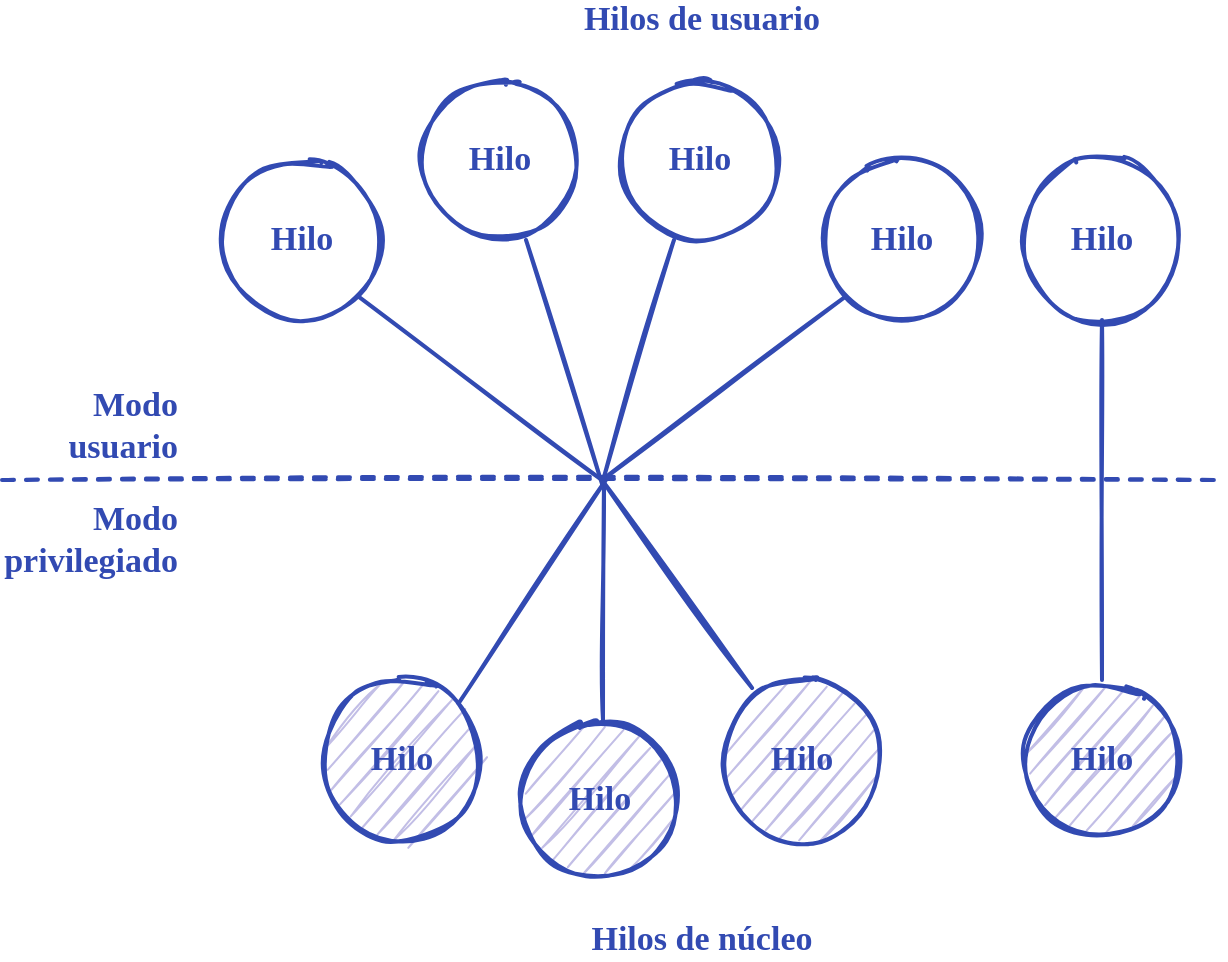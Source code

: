 <mxfile version="13.8.5" type="google"><diagram id="akEowiJKr_ScigKzrRVM" name="Page-1"><mxGraphModel dx="-645" dy="245" grid="1" gridSize="10" guides="1" tooltips="1" connect="1" arrows="1" fold="1" page="1" pageScale="1" pageWidth="689" pageHeight="517" math="0" shadow="0"><root><mxCell id="0"/><mxCell id="1" parent="0"/><mxCell id="lgN72yZ7XG6kfilp9ZLk-41" value="Modo privilegiado" style="text;html=1;strokeColor=none;fillColor=none;align=right;verticalAlign=middle;whiteSpace=wrap;rounded=0;shadow=0;sketch=1;fontFamily=Ink Free;fontSize=17;fontStyle=1;fontColor=#324ab2;" parent="1" vertex="1"><mxGeometry x="2108" y="786" width="89" height="40" as="geometry"/></mxCell><mxCell id="lgN72yZ7XG6kfilp9ZLk-42" value="&lt;b&gt;Hilo&lt;br&gt;&lt;/b&gt;" style="ellipse;whiteSpace=wrap;html=1;aspect=fixed;rounded=0;shadow=0;fontFamily=Ink Free;fontSize=17;strokeWidth=2;spacing=20;sketch=1;align=center;strokeColor=#324ab2;fontColor=#324ab2;fillColor=#c2bee6;" parent="1" vertex="1"><mxGeometry x="2365.5" y="896" width="80" height="80" as="geometry"/></mxCell><mxCell id="lgN72yZ7XG6kfilp9ZLk-45" value="&lt;b&gt;Hilo&lt;br&gt;&lt;/b&gt;" style="ellipse;whiteSpace=wrap;html=1;aspect=fixed;rounded=0;shadow=0;fontFamily=Ink Free;fontSize=17;strokeWidth=2;fillColor=none;spacing=20;sketch=1;align=center;strokeColor=#324ab2;fontColor=#324ab2;" parent="1" vertex="1"><mxGeometry x="2217" y="616" width="80" height="80" as="geometry"/></mxCell><mxCell id="lgN72yZ7XG6kfilp9ZLk-46" value="&lt;b&gt;Hilo&lt;br&gt;&lt;/b&gt;" style="ellipse;whiteSpace=wrap;html=1;aspect=fixed;rounded=0;shadow=0;fontFamily=Ink Free;fontSize=17;strokeWidth=2;fillColor=none;spacing=20;sketch=1;align=center;strokeColor=#324ab2;fontColor=#324ab2;" parent="1" vertex="1"><mxGeometry x="2517" y="616" width="80" height="80" as="geometry"/></mxCell><mxCell id="lgN72yZ7XG6kfilp9ZLk-47" value="" style="endArrow=none;html=1;strokeWidth=2;rounded=0;shadow=0;fontFamily=Ink Free;fontSize=17;spacing=20;sketch=1;dashed=1;strokeColor=#324ab2;fontColor=#324ab2;" parent="1" edge="1"><mxGeometry width="50" height="50" relative="1" as="geometry"><mxPoint x="2107" y="776" as="sourcePoint"/><mxPoint x="2717" y="776" as="targetPoint"/></mxGeometry></mxCell><mxCell id="lgN72yZ7XG6kfilp9ZLk-48" value="&lt;b&gt;Hilo&lt;br&gt;&lt;/b&gt;" style="ellipse;whiteSpace=wrap;html=1;aspect=fixed;rounded=0;shadow=0;fontFamily=Ink Free;fontSize=17;strokeWidth=2;spacing=20;sketch=1;align=center;strokeColor=#324ab2;fontColor=#324ab2;fillColor=#c2bee6;" parent="1" vertex="1"><mxGeometry x="2267" y="876" width="80" height="80" as="geometry"/></mxCell><mxCell id="lgN72yZ7XG6kfilp9ZLk-49" value="&lt;b&gt;Hilo&lt;br&gt;&lt;/b&gt;" style="ellipse;whiteSpace=wrap;html=1;aspect=fixed;rounded=0;shadow=0;fontFamily=Ink Free;fontSize=17;strokeWidth=2;spacing=20;sketch=1;align=center;strokeColor=#324ab2;fontColor=#324ab2;fillColor=#c2bee6;" parent="1" vertex="1"><mxGeometry x="2467" y="876" width="80" height="80" as="geometry"/></mxCell><mxCell id="lgN72yZ7XG6kfilp9ZLk-50" value="Hilos de usuario" style="text;html=1;fillColor=none;align=center;verticalAlign=middle;whiteSpace=wrap;rounded=0;shadow=0;fontFamily=Ink Free;fontSize=17;strokeWidth=2;spacing=20;sketch=1;fontStyle=1;fontColor=#324ab2;" parent="1" vertex="1"><mxGeometry x="2377" y="536" width="160" height="20" as="geometry"/></mxCell><mxCell id="lgN72yZ7XG6kfilp9ZLk-51" value="Hilos de núcleo" style="text;html=1;fillColor=none;align=center;verticalAlign=middle;whiteSpace=wrap;rounded=0;shadow=0;fontFamily=Ink Free;fontSize=17;strokeWidth=2;spacing=20;sketch=1;fontStyle=1;fontColor=#324ab2;" parent="1" vertex="1"><mxGeometry x="2377" y="996" width="160" height="20" as="geometry"/></mxCell><mxCell id="lgN72yZ7XG6kfilp9ZLk-52" value="Modo usuario" style="text;html=1;strokeColor=none;fillColor=none;align=right;verticalAlign=middle;whiteSpace=wrap;rounded=0;shadow=0;sketch=1;fontFamily=Ink Free;fontSize=17;fontStyle=1;fontColor=#324ab2;" parent="1" vertex="1"><mxGeometry x="2127" y="731" width="70" height="35" as="geometry"/></mxCell><mxCell id="lgN72yZ7XG6kfilp9ZLk-53" value="&lt;b&gt;Hilo&lt;br&gt;&lt;/b&gt;" style="ellipse;whiteSpace=wrap;html=1;aspect=fixed;rounded=0;shadow=0;fontFamily=Ink Free;fontSize=17;strokeWidth=2;fillColor=none;spacing=20;sketch=1;align=center;strokeColor=#324ab2;fontColor=#324ab2;" parent="1" vertex="1"><mxGeometry x="2617" y="616" width="80" height="80" as="geometry"/></mxCell><mxCell id="lgN72yZ7XG6kfilp9ZLk-54" value="&lt;b&gt;Hilo&lt;br&gt;&lt;/b&gt;" style="ellipse;whiteSpace=wrap;html=1;aspect=fixed;rounded=0;shadow=0;fontFamily=Ink Free;fontSize=17;strokeWidth=2;spacing=20;sketch=1;align=center;strokeColor=#324ab2;fontColor=#324ab2;fillColor=#c2bee6;" parent="1" vertex="1"><mxGeometry x="2617" y="876" width="80" height="80" as="geometry"/></mxCell><mxCell id="lgN72yZ7XG6kfilp9ZLk-75" style="rounded=0;orthogonalLoop=1;jettySize=auto;html=1;strokeWidth=2;shadow=0;fontFamily=Ink Free;fontSize=17;spacing=20;endArrow=none;sketch=1;strokeColor=#324ab2;fontColor=#324ab2;" parent="1" edge="1"><mxGeometry relative="1" as="geometry"><mxPoint x="2657" y="696" as="sourcePoint"/><mxPoint x="2657" y="876" as="targetPoint"/></mxGeometry></mxCell><mxCell id="lgN72yZ7XG6kfilp9ZLk-81" style="rounded=0;orthogonalLoop=1;jettySize=auto;html=1;exitX=0.5;exitY=0;exitDx=0;exitDy=0;strokeWidth=2;shadow=0;fontFamily=Ink Free;fontSize=17;spacing=20;endArrow=none;sketch=1;strokeColor=#324ab2;fontColor=#324ab2;" parent="1" edge="1"><mxGeometry relative="1" as="geometry"><mxPoint x="2407.5" y="896" as="sourcePoint"/><mxPoint x="2408" y="776" as="targetPoint"/></mxGeometry></mxCell><mxCell id="lgN72yZ7XG6kfilp9ZLk-82" style="rounded=0;orthogonalLoop=1;jettySize=auto;html=1;exitX=1;exitY=0;exitDx=0;exitDy=0;strokeWidth=2;shadow=0;fontFamily=Ink Free;fontSize=17;spacing=20;endArrow=none;sketch=1;strokeColor=#324ab2;fontColor=#324ab2;" parent="1" source="lgN72yZ7XG6kfilp9ZLk-48" edge="1"><mxGeometry relative="1" as="geometry"><mxPoint x="2334" y="882" as="sourcePoint"/><mxPoint x="2408.96" y="776" as="targetPoint"/></mxGeometry></mxCell><mxCell id="lgN72yZ7XG6kfilp9ZLk-83" style="rounded=0;orthogonalLoop=1;jettySize=auto;html=1;exitX=0.188;exitY=0.05;exitDx=0;exitDy=0;strokeWidth=2;shadow=0;fontFamily=Ink Free;fontSize=17;spacing=20;endArrow=none;sketch=1;exitPerimeter=0;strokeColor=#324ab2;fontColor=#324ab2;" parent="1" source="lgN72yZ7XG6kfilp9ZLk-49" edge="1"><mxGeometry relative="1" as="geometry"><mxPoint x="2345.284" y="897.716" as="sourcePoint"/><mxPoint x="2407" y="776" as="targetPoint"/></mxGeometry></mxCell><mxCell id="lgN72yZ7XG6kfilp9ZLk-84" style="rounded=0;orthogonalLoop=1;jettySize=auto;html=1;strokeWidth=2;shadow=0;fontFamily=Ink Free;fontSize=17;spacing=20;endArrow=none;sketch=1;entryX=1;entryY=1;entryDx=0;entryDy=0;strokeColor=#324ab2;fontColor=#324ab2;" parent="1" target="lgN72yZ7XG6kfilp9ZLk-45" edge="1"><mxGeometry relative="1" as="geometry"><mxPoint x="2407" y="776" as="sourcePoint"/><mxPoint x="2418.96" y="786" as="targetPoint"/></mxGeometry></mxCell><mxCell id="lgN72yZ7XG6kfilp9ZLk-85" style="rounded=0;orthogonalLoop=1;jettySize=auto;html=1;strokeWidth=2;shadow=0;fontFamily=Ink Free;fontSize=17;spacing=20;endArrow=none;sketch=1;entryX=0;entryY=1;entryDx=0;entryDy=0;strokeColor=#324ab2;fontColor=#324ab2;" parent="1" target="lgN72yZ7XG6kfilp9ZLk-46" edge="1"><mxGeometry relative="1" as="geometry"><mxPoint x="2407" y="776" as="sourcePoint"/><mxPoint x="2295.284" y="694.284" as="targetPoint"/></mxGeometry></mxCell><mxCell id="lgN72yZ7XG6kfilp9ZLk-91" value="&lt;b&gt;Hilo&lt;br&gt;&lt;/b&gt;" style="ellipse;whiteSpace=wrap;html=1;aspect=fixed;rounded=0;shadow=0;fontFamily=Ink Free;fontSize=17;strokeWidth=2;fillColor=none;spacing=20;sketch=1;align=center;points=[[0.924,-0.382]];strokeColor=#324ab2;fontColor=#324ab2;" parent="1" vertex="1"><mxGeometry x="2315.5" y="576" width="80" height="80" as="geometry"/></mxCell><mxCell id="lgN72yZ7XG6kfilp9ZLk-92" value="&lt;b&gt;Hilo&lt;br&gt;&lt;/b&gt;" style="ellipse;whiteSpace=wrap;html=1;aspect=fixed;rounded=0;shadow=0;fontFamily=Ink Free;fontSize=17;strokeWidth=2;fillColor=none;spacing=20;sketch=1;align=center;;points=[[-0.924,-0.382]];strokeColor=#324ab2;fontColor=#324ab2;" parent="1" vertex="1"><mxGeometry x="2415.5" y="576" width="80" height="80" as="geometry"/></mxCell><mxCell id="lgN72yZ7XG6kfilp9ZLk-93" style="rounded=0;orthogonalLoop=1;jettySize=auto;html=1;strokeWidth=2;shadow=0;fontFamily=Ink Free;fontSize=17;spacing=20;endArrow=none;sketch=1;strokeColor=#324ab2;fontColor=#324ab2;" parent="1" edge="1"><mxGeometry relative="1" as="geometry"><mxPoint x="2369" y="656" as="sourcePoint"/><mxPoint x="2407" y="778" as="targetPoint"/></mxGeometry></mxCell><mxCell id="lgN72yZ7XG6kfilp9ZLk-94" style="rounded=0;orthogonalLoop=1;jettySize=auto;html=1;strokeWidth=2;shadow=0;fontFamily=Ink Free;fontSize=17;spacing=20;endArrow=none;sketch=1;strokeColor=#324ab2;fontColor=#324ab2;" parent="1" edge="1"><mxGeometry relative="1" as="geometry"><mxPoint x="2407" y="778" as="sourcePoint"/><mxPoint x="2443" y="656" as="targetPoint"/></mxGeometry></mxCell></root></mxGraphModel></diagram></mxfile>